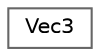 digraph "Graphical Class Hierarchy"
{
 // LATEX_PDF_SIZE
  bgcolor="transparent";
  edge [fontname=Helvetica,fontsize=10,labelfontname=Helvetica,labelfontsize=10];
  node [fontname=Helvetica,fontsize=10,shape=box,height=0.2,width=0.4];
  rankdir="LR";
  Node0 [label="Vec3",height=0.2,width=0.4,color="grey40", fillcolor="white", style="filled",URL="$struct_vec3.html",tooltip=" "];
}
